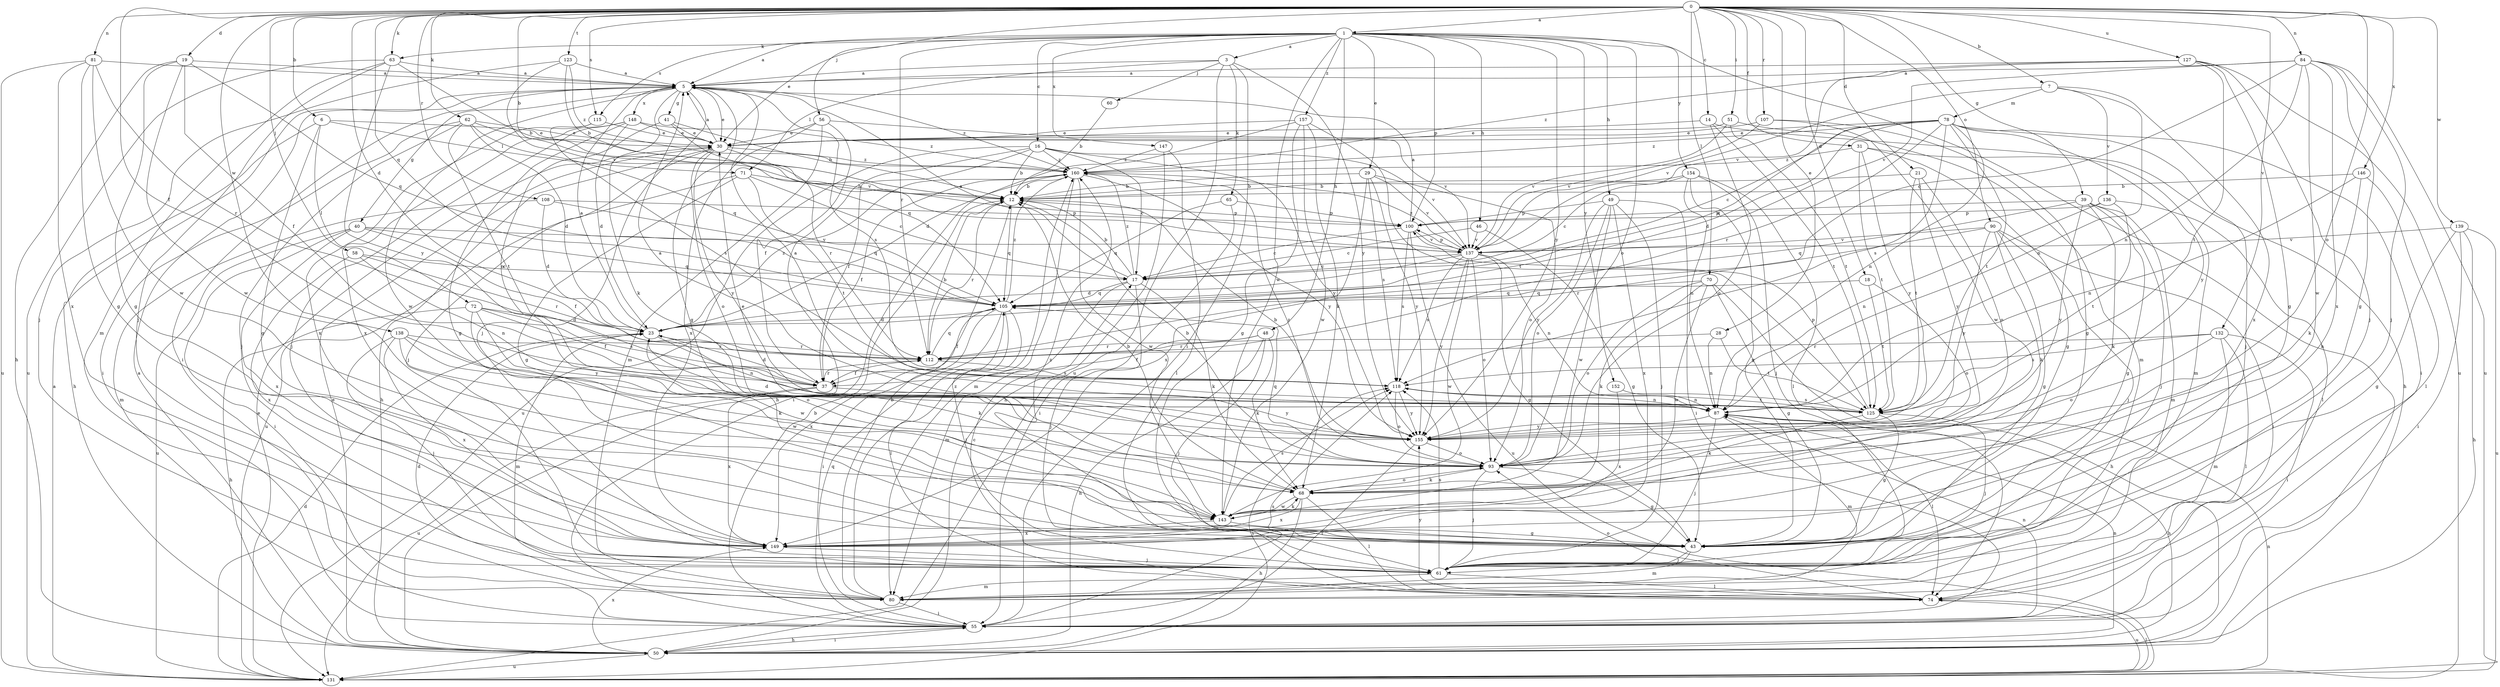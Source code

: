 strict digraph  {
0;
1;
3;
5;
6;
7;
12;
14;
16;
17;
18;
19;
21;
23;
28;
29;
30;
31;
37;
39;
40;
41;
43;
46;
48;
49;
50;
51;
55;
56;
58;
60;
61;
62;
63;
65;
68;
70;
71;
72;
74;
78;
80;
81;
84;
87;
90;
93;
100;
105;
107;
108;
112;
115;
118;
123;
125;
127;
131;
132;
136;
137;
138;
139;
143;
146;
147;
148;
149;
152;
154;
155;
157;
160;
0 -> 1  [label=a];
0 -> 6  [label=b];
0 -> 7  [label=b];
0 -> 12  [label=b];
0 -> 14  [label=c];
0 -> 18  [label=d];
0 -> 19  [label=d];
0 -> 21  [label=d];
0 -> 23  [label=d];
0 -> 28  [label=e];
0 -> 31  [label=f];
0 -> 37  [label=f];
0 -> 39  [label=g];
0 -> 51  [label=i];
0 -> 56  [label=j];
0 -> 58  [label=j];
0 -> 62  [label=k];
0 -> 63  [label=k];
0 -> 70  [label=l];
0 -> 81  [label=n];
0 -> 84  [label=n];
0 -> 90  [label=o];
0 -> 93  [label=o];
0 -> 105  [label=q];
0 -> 107  [label=r];
0 -> 108  [label=r];
0 -> 115  [label=s];
0 -> 123  [label=t];
0 -> 127  [label=u];
0 -> 132  [label=v];
0 -> 138  [label=w];
0 -> 139  [label=w];
0 -> 146  [label=x];
1 -> 3  [label=a];
1 -> 5  [label=a];
1 -> 16  [label=c];
1 -> 29  [label=e];
1 -> 30  [label=e];
1 -> 46  [label=h];
1 -> 48  [label=h];
1 -> 49  [label=h];
1 -> 50  [label=h];
1 -> 63  [label=k];
1 -> 93  [label=o];
1 -> 100  [label=p];
1 -> 112  [label=r];
1 -> 115  [label=s];
1 -> 143  [label=w];
1 -> 147  [label=x];
1 -> 152  [label=y];
1 -> 154  [label=y];
1 -> 155  [label=y];
1 -> 157  [label=z];
3 -> 5  [label=a];
3 -> 55  [label=i];
3 -> 60  [label=j];
3 -> 65  [label=k];
3 -> 71  [label=l];
3 -> 131  [label=u];
3 -> 155  [label=y];
5 -> 30  [label=e];
5 -> 40  [label=g];
5 -> 41  [label=g];
5 -> 43  [label=g];
5 -> 55  [label=i];
5 -> 61  [label=j];
5 -> 68  [label=k];
5 -> 118  [label=s];
5 -> 143  [label=w];
5 -> 148  [label=x];
5 -> 160  [label=z];
6 -> 30  [label=e];
6 -> 43  [label=g];
6 -> 50  [label=h];
6 -> 71  [label=l];
6 -> 72  [label=l];
7 -> 78  [label=m];
7 -> 87  [label=n];
7 -> 136  [label=v];
7 -> 137  [label=v];
7 -> 149  [label=x];
12 -> 100  [label=p];
12 -> 105  [label=q];
12 -> 112  [label=r];
14 -> 30  [label=e];
14 -> 50  [label=h];
14 -> 93  [label=o];
14 -> 125  [label=t];
16 -> 12  [label=b];
16 -> 17  [label=c];
16 -> 37  [label=f];
16 -> 50  [label=h];
16 -> 131  [label=u];
16 -> 137  [label=v];
16 -> 155  [label=y];
16 -> 160  [label=z];
17 -> 5  [label=a];
17 -> 12  [label=b];
17 -> 61  [label=j];
17 -> 68  [label=k];
17 -> 80  [label=m];
17 -> 105  [label=q];
17 -> 160  [label=z];
18 -> 93  [label=o];
18 -> 105  [label=q];
18 -> 125  [label=t];
19 -> 5  [label=a];
19 -> 37  [label=f];
19 -> 43  [label=g];
19 -> 50  [label=h];
19 -> 105  [label=q];
19 -> 143  [label=w];
21 -> 12  [label=b];
21 -> 93  [label=o];
21 -> 125  [label=t];
21 -> 155  [label=y];
23 -> 5  [label=a];
23 -> 68  [label=k];
23 -> 80  [label=m];
23 -> 87  [label=n];
23 -> 112  [label=r];
23 -> 160  [label=z];
28 -> 87  [label=n];
28 -> 112  [label=r];
28 -> 125  [label=t];
29 -> 12  [label=b];
29 -> 93  [label=o];
29 -> 118  [label=s];
29 -> 137  [label=v];
29 -> 149  [label=x];
29 -> 155  [label=y];
30 -> 5  [label=a];
30 -> 50  [label=h];
30 -> 61  [label=j];
30 -> 93  [label=o];
30 -> 112  [label=r];
30 -> 155  [label=y];
30 -> 160  [label=z];
31 -> 43  [label=g];
31 -> 80  [label=m];
31 -> 125  [label=t];
31 -> 155  [label=y];
31 -> 160  [label=z];
37 -> 23  [label=d];
37 -> 112  [label=r];
37 -> 131  [label=u];
37 -> 149  [label=x];
37 -> 155  [label=y];
39 -> 43  [label=g];
39 -> 61  [label=j];
39 -> 68  [label=k];
39 -> 80  [label=m];
39 -> 100  [label=p];
39 -> 105  [label=q];
39 -> 155  [label=y];
40 -> 37  [label=f];
40 -> 55  [label=i];
40 -> 105  [label=q];
40 -> 131  [label=u];
40 -> 137  [label=v];
40 -> 149  [label=x];
41 -> 12  [label=b];
41 -> 30  [label=e];
41 -> 87  [label=n];
41 -> 105  [label=q];
43 -> 61  [label=j];
43 -> 80  [label=m];
43 -> 160  [label=z];
46 -> 17  [label=c];
46 -> 43  [label=g];
46 -> 137  [label=v];
48 -> 37  [label=f];
48 -> 50  [label=h];
48 -> 61  [label=j];
48 -> 68  [label=k];
48 -> 112  [label=r];
49 -> 55  [label=i];
49 -> 61  [label=j];
49 -> 93  [label=o];
49 -> 100  [label=p];
49 -> 143  [label=w];
49 -> 149  [label=x];
49 -> 155  [label=y];
50 -> 5  [label=a];
50 -> 30  [label=e];
50 -> 55  [label=i];
50 -> 87  [label=n];
50 -> 131  [label=u];
50 -> 149  [label=x];
51 -> 30  [label=e];
51 -> 80  [label=m];
51 -> 125  [label=t];
51 -> 137  [label=v];
55 -> 12  [label=b];
55 -> 50  [label=h];
55 -> 87  [label=n];
55 -> 105  [label=q];
55 -> 118  [label=s];
56 -> 30  [label=e];
56 -> 37  [label=f];
56 -> 80  [label=m];
56 -> 137  [label=v];
56 -> 149  [label=x];
58 -> 17  [label=c];
58 -> 87  [label=n];
58 -> 112  [label=r];
58 -> 149  [label=x];
60 -> 12  [label=b];
61 -> 74  [label=l];
61 -> 80  [label=m];
61 -> 118  [label=s];
62 -> 23  [label=d];
62 -> 30  [label=e];
62 -> 55  [label=i];
62 -> 61  [label=j];
62 -> 105  [label=q];
62 -> 125  [label=t];
62 -> 137  [label=v];
63 -> 5  [label=a];
63 -> 12  [label=b];
63 -> 61  [label=j];
63 -> 80  [label=m];
63 -> 131  [label=u];
63 -> 155  [label=y];
65 -> 55  [label=i];
65 -> 100  [label=p];
65 -> 105  [label=q];
68 -> 12  [label=b];
68 -> 50  [label=h];
68 -> 74  [label=l];
68 -> 93  [label=o];
68 -> 143  [label=w];
68 -> 149  [label=x];
70 -> 43  [label=g];
70 -> 50  [label=h];
70 -> 68  [label=k];
70 -> 93  [label=o];
70 -> 105  [label=q];
70 -> 143  [label=w];
71 -> 12  [label=b];
71 -> 17  [label=c];
71 -> 43  [label=g];
71 -> 125  [label=t];
71 -> 131  [label=u];
72 -> 23  [label=d];
72 -> 37  [label=f];
72 -> 50  [label=h];
72 -> 118  [label=s];
72 -> 143  [label=w];
72 -> 155  [label=y];
74 -> 17  [label=c];
74 -> 93  [label=o];
74 -> 131  [label=u];
74 -> 155  [label=y];
78 -> 17  [label=c];
78 -> 23  [label=d];
78 -> 30  [label=e];
78 -> 55  [label=i];
78 -> 61  [label=j];
78 -> 87  [label=n];
78 -> 105  [label=q];
78 -> 112  [label=r];
78 -> 118  [label=s];
78 -> 125  [label=t];
78 -> 155  [label=y];
78 -> 160  [label=z];
80 -> 12  [label=b];
80 -> 23  [label=d];
80 -> 55  [label=i];
80 -> 160  [label=z];
81 -> 5  [label=a];
81 -> 43  [label=g];
81 -> 112  [label=r];
81 -> 131  [label=u];
81 -> 143  [label=w];
81 -> 149  [label=x];
84 -> 5  [label=a];
84 -> 43  [label=g];
84 -> 61  [label=j];
84 -> 87  [label=n];
84 -> 105  [label=q];
84 -> 131  [label=u];
84 -> 137  [label=v];
84 -> 143  [label=w];
84 -> 149  [label=x];
87 -> 5  [label=a];
87 -> 50  [label=h];
87 -> 61  [label=j];
87 -> 74  [label=l];
87 -> 80  [label=m];
87 -> 155  [label=y];
90 -> 43  [label=g];
90 -> 55  [label=i];
90 -> 61  [label=j];
90 -> 68  [label=k];
90 -> 112  [label=r];
90 -> 137  [label=v];
90 -> 155  [label=y];
93 -> 12  [label=b];
93 -> 30  [label=e];
93 -> 43  [label=g];
93 -> 61  [label=j];
93 -> 68  [label=k];
93 -> 105  [label=q];
93 -> 160  [label=z];
100 -> 5  [label=a];
100 -> 17  [label=c];
100 -> 118  [label=s];
100 -> 131  [label=u];
100 -> 137  [label=v];
105 -> 23  [label=d];
105 -> 37  [label=f];
105 -> 55  [label=i];
105 -> 61  [label=j];
105 -> 74  [label=l];
105 -> 149  [label=x];
105 -> 160  [label=z];
107 -> 30  [label=e];
107 -> 43  [label=g];
107 -> 137  [label=v];
107 -> 143  [label=w];
108 -> 23  [label=d];
108 -> 80  [label=m];
108 -> 100  [label=p];
108 -> 105  [label=q];
112 -> 12  [label=b];
112 -> 37  [label=f];
112 -> 105  [label=q];
112 -> 118  [label=s];
115 -> 30  [label=e];
115 -> 118  [label=s];
115 -> 149  [label=x];
118 -> 87  [label=n];
118 -> 93  [label=o];
118 -> 125  [label=t];
118 -> 155  [label=y];
123 -> 5  [label=a];
123 -> 12  [label=b];
123 -> 61  [label=j];
123 -> 137  [label=v];
123 -> 160  [label=z];
125 -> 5  [label=a];
125 -> 43  [label=g];
125 -> 61  [label=j];
125 -> 68  [label=k];
125 -> 100  [label=p];
125 -> 118  [label=s];
127 -> 5  [label=a];
127 -> 43  [label=g];
127 -> 61  [label=j];
127 -> 125  [label=t];
127 -> 131  [label=u];
127 -> 137  [label=v];
127 -> 160  [label=z];
131 -> 5  [label=a];
131 -> 23  [label=d];
131 -> 30  [label=e];
131 -> 74  [label=l];
131 -> 87  [label=n];
131 -> 118  [label=s];
132 -> 55  [label=i];
132 -> 74  [label=l];
132 -> 80  [label=m];
132 -> 93  [label=o];
132 -> 112  [label=r];
132 -> 118  [label=s];
136 -> 74  [label=l];
136 -> 87  [label=n];
136 -> 100  [label=p];
136 -> 125  [label=t];
137 -> 17  [label=c];
137 -> 23  [label=d];
137 -> 43  [label=g];
137 -> 87  [label=n];
137 -> 93  [label=o];
137 -> 100  [label=p];
137 -> 118  [label=s];
137 -> 143  [label=w];
137 -> 155  [label=y];
137 -> 160  [label=z];
138 -> 61  [label=j];
138 -> 68  [label=k];
138 -> 93  [label=o];
138 -> 112  [label=r];
138 -> 143  [label=w];
138 -> 149  [label=x];
139 -> 43  [label=g];
139 -> 50  [label=h];
139 -> 55  [label=i];
139 -> 131  [label=u];
139 -> 137  [label=v];
143 -> 43  [label=g];
143 -> 68  [label=k];
143 -> 118  [label=s];
143 -> 149  [label=x];
146 -> 12  [label=b];
146 -> 68  [label=k];
146 -> 74  [label=l];
146 -> 87  [label=n];
147 -> 50  [label=h];
147 -> 74  [label=l];
147 -> 160  [label=z];
148 -> 23  [label=d];
148 -> 30  [label=e];
148 -> 43  [label=g];
148 -> 61  [label=j];
148 -> 149  [label=x];
148 -> 160  [label=z];
149 -> 61  [label=j];
152 -> 87  [label=n];
152 -> 149  [label=x];
154 -> 12  [label=b];
154 -> 17  [label=c];
154 -> 43  [label=g];
154 -> 61  [label=j];
154 -> 74  [label=l];
154 -> 87  [label=n];
155 -> 12  [label=b];
155 -> 23  [label=d];
155 -> 55  [label=i];
155 -> 93  [label=o];
157 -> 23  [label=d];
157 -> 30  [label=e];
157 -> 43  [label=g];
157 -> 68  [label=k];
157 -> 125  [label=t];
157 -> 143  [label=w];
160 -> 12  [label=b];
160 -> 37  [label=f];
160 -> 55  [label=i];
160 -> 80  [label=m];
160 -> 143  [label=w];
160 -> 155  [label=y];
}
